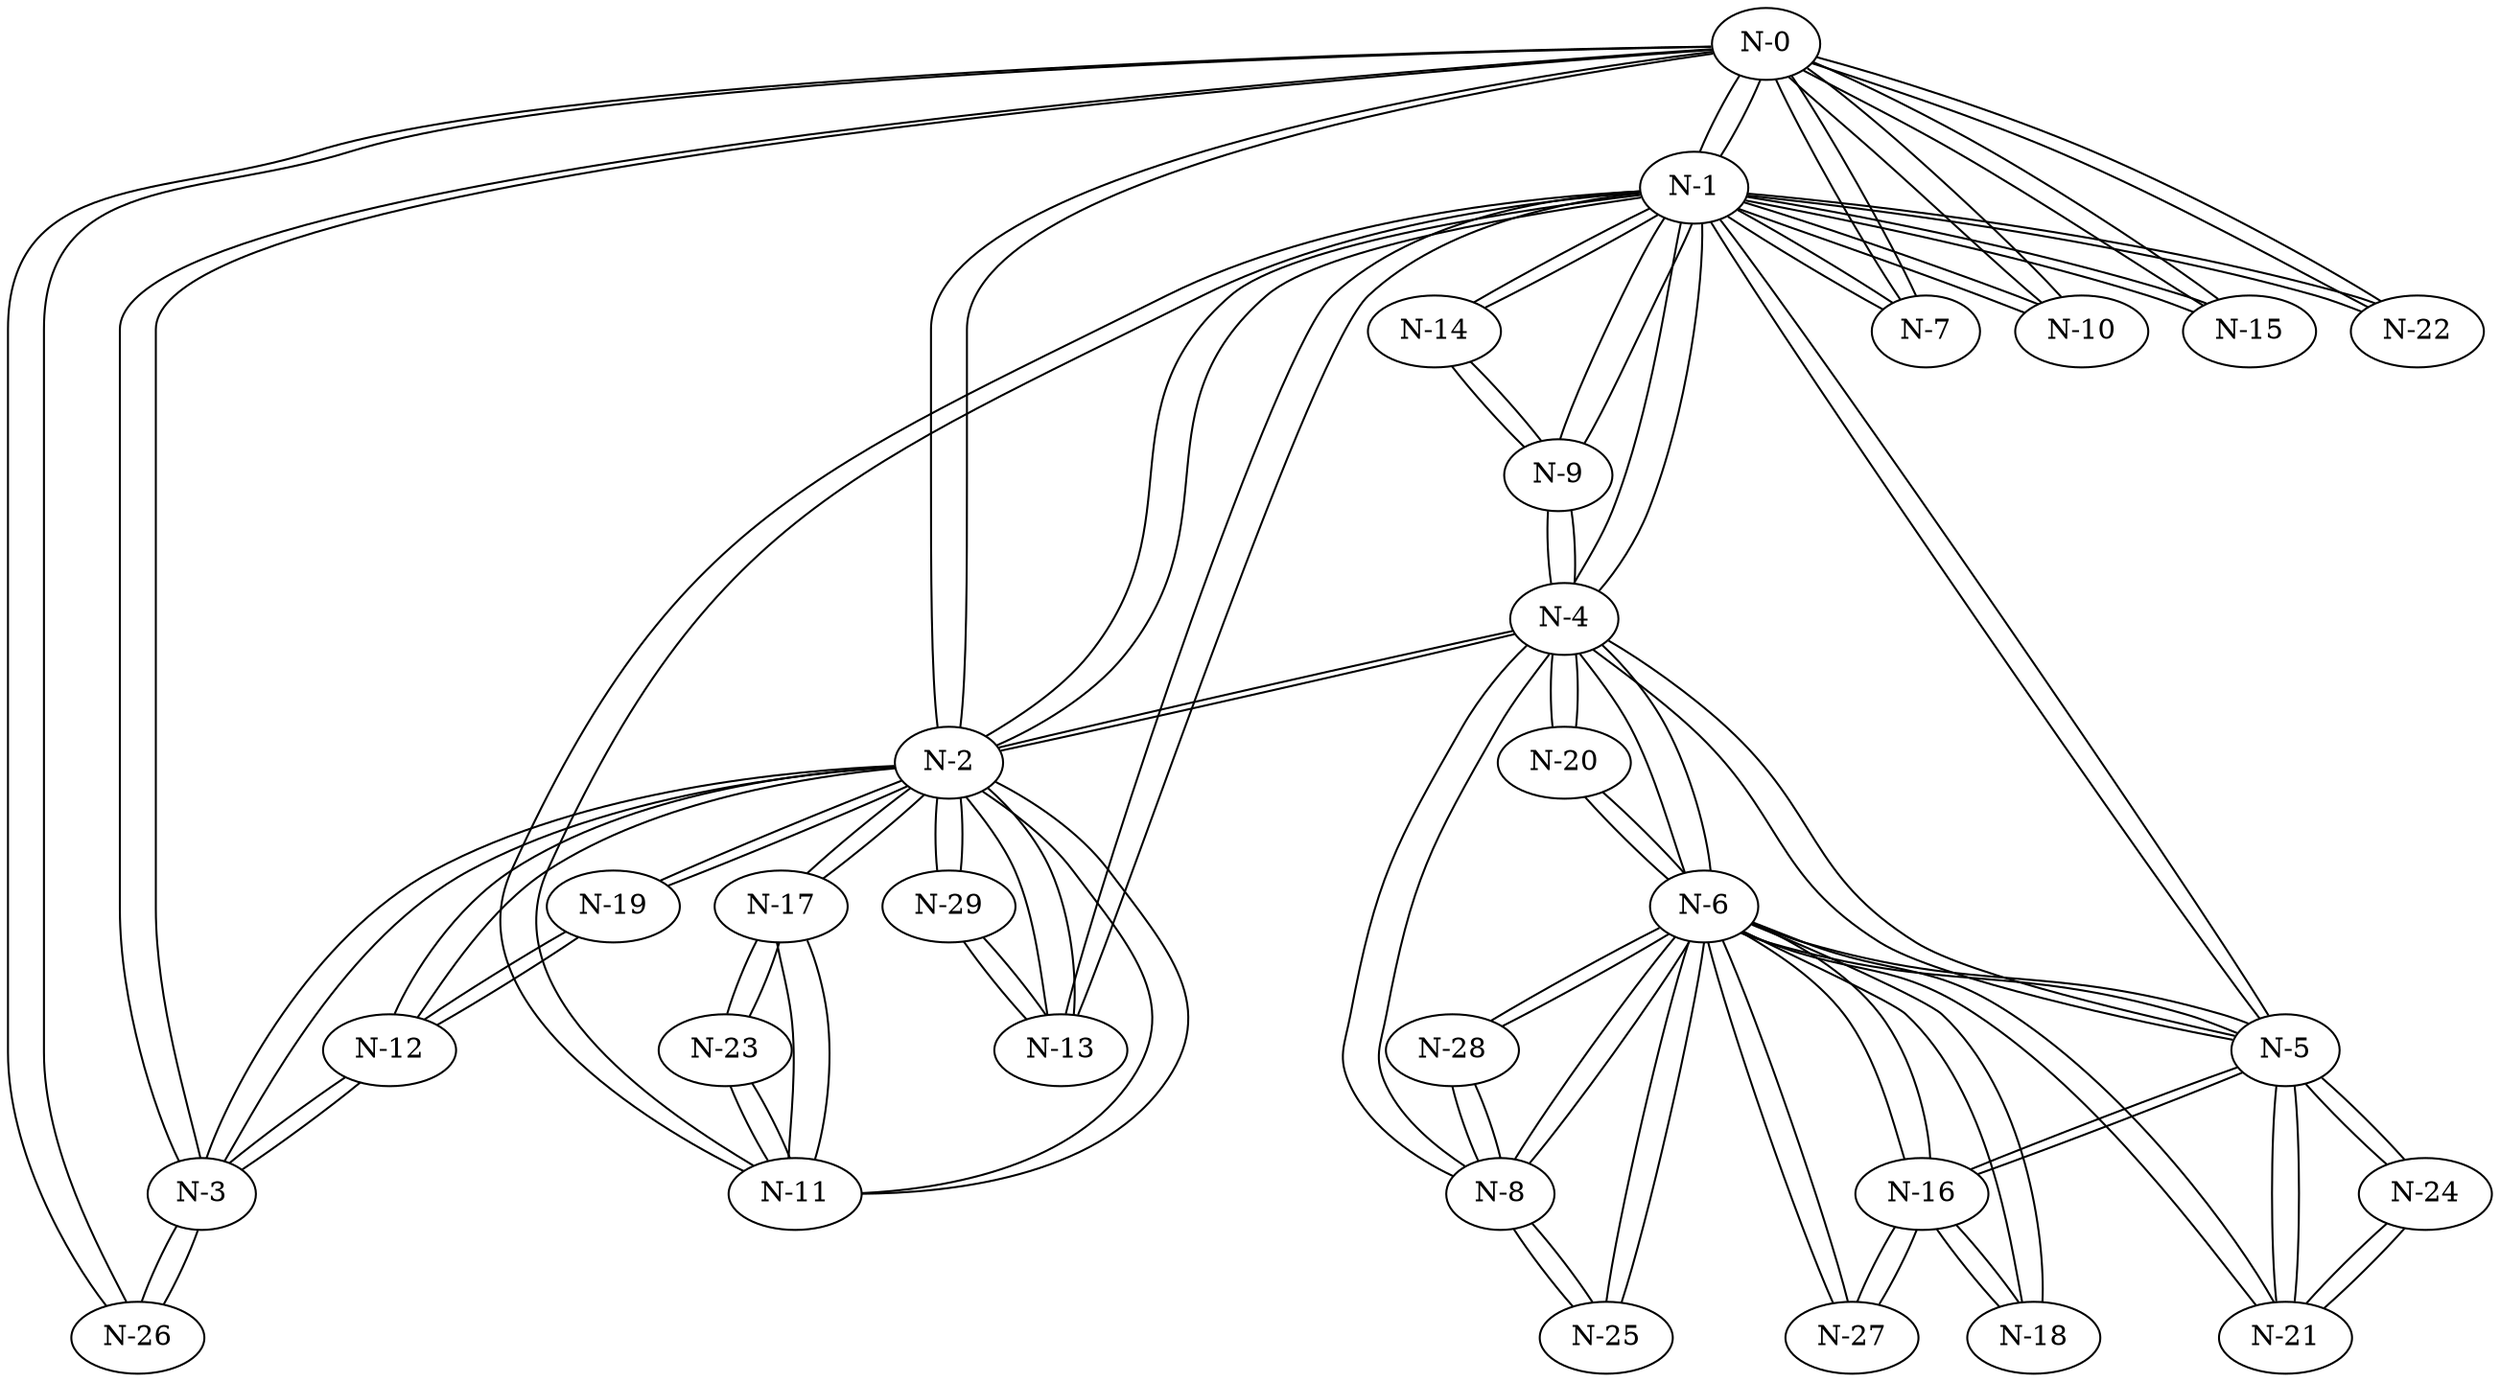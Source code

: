graph G {
    "N-0" -- "N-1";
    "N-0" -- "N-2";
    "N-0" -- "N-3";
    "N-0" -- "N-7";
    "N-0" -- "N-10";
    "N-0" -- "N-15";
    "N-0" -- "N-22";
    "N-0" -- "N-26";
    "N-1" -- "N-0";
    "N-1" -- "N-2";
    "N-1" -- "N-4";
    "N-1" -- "N-5";
    "N-1" -- "N-7";
    "N-1" -- "N-9";
    "N-1" -- "N-10";
    "N-1" -- "N-11";
    "N-1" -- "N-13";
    "N-1" -- "N-14";
    "N-1" -- "N-15";
    "N-1" -- "N-22";
    "N-2" -- "N-0";
    "N-2" -- "N-1";
    "N-2" -- "N-3";
    "N-2" -- "N-4";
    "N-2" -- "N-11";
    "N-2" -- "N-12";
    "N-2" -- "N-13";
    "N-2" -- "N-17";
    "N-2" -- "N-19";
    "N-2" -- "N-29";
    "N-3" -- "N-0";
    "N-3" -- "N-2";
    "N-3" -- "N-12";
    "N-3" -- "N-26";
    "N-4" -- "N-1";
    "N-4" -- "N-2";
    "N-4" -- "N-5";
    "N-4" -- "N-6";
    "N-4" -- "N-8";
    "N-4" -- "N-9";
    "N-4" -- "N-20";
    "N-5" -- "N-1";
    "N-5" -- "N-4";
    "N-5" -- "N-6";
    "N-5" -- "N-16";
    "N-5" -- "N-21";
    "N-5" -- "N-24";
    "N-6" -- "N-5";
    "N-6" -- "N-4";
    "N-6" -- "N-8";
    "N-6" -- "N-16";
    "N-6" -- "N-18";
    "N-6" -- "N-20";
    "N-6" -- "N-21";
    "N-6" -- "N-25";
    "N-6" -- "N-27";
    "N-6" -- "N-28";
    "N-7" -- "N-1";
    "N-7" -- "N-0";
    "N-8" -- "N-4";
    "N-8" -- "N-6";
    "N-8" -- "N-25";
    "N-8" -- "N-28";
    "N-9" -- "N-4";
    "N-9" -- "N-1";
    "N-9" -- "N-14";
    "N-10" -- "N-1";
    "N-10" -- "N-0";
    "N-11" -- "N-2";
    "N-11" -- "N-1";
    "N-11" -- "N-17";
    "N-11" -- "N-23";
    "N-12" -- "N-2";
    "N-12" -- "N-3";
    "N-12" -- "N-19";
    "N-13" -- "N-2";
    "N-13" -- "N-1";
    "N-13" -- "N-29";
    "N-14" -- "N-9";
    "N-14" -- "N-1";
    "N-15" -- "N-1";
    "N-15" -- "N-0";
    "N-16" -- "N-6";
    "N-16" -- "N-5";
    "N-16" -- "N-18";
    "N-16" -- "N-27";
    "N-17" -- "N-11";
    "N-17" -- "N-2";
    "N-17" -- "N-23";
    "N-18" -- "N-16";
    "N-18" -- "N-6";
    "N-19" -- "N-2";
    "N-19" -- "N-12";
    "N-20" -- "N-6";
    "N-20" -- "N-4";
    "N-21" -- "N-5";
    "N-21" -- "N-6";
    "N-21" -- "N-24";
    "N-22" -- "N-0";
    "N-22" -- "N-1";
    "N-23" -- "N-11";
    "N-23" -- "N-17";
    "N-24" -- "N-5";
    "N-24" -- "N-21";
    "N-25" -- "N-8";
    "N-25" -- "N-6";
    "N-26" -- "N-0";
    "N-26" -- "N-3";
    "N-27" -- "N-16";
    "N-27" -- "N-6";
    "N-28" -- "N-6";
    "N-28" -- "N-8";
    "N-29" -- "N-2";
    "N-29" -- "N-13";
}
